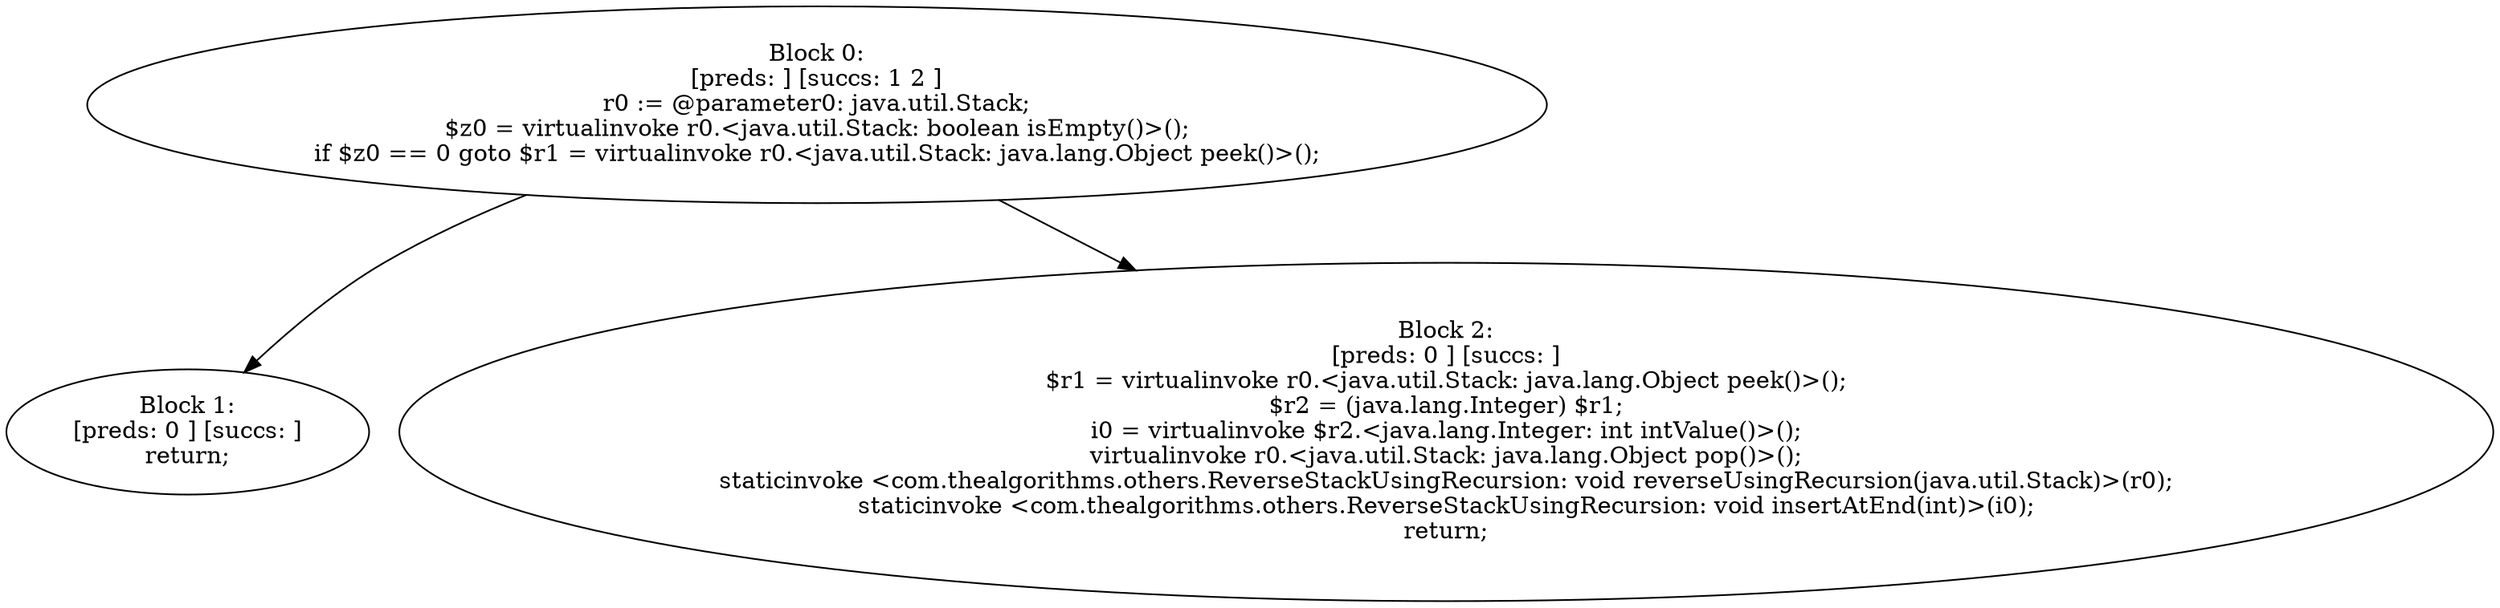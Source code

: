 digraph "unitGraph" {
    "Block 0:
[preds: ] [succs: 1 2 ]
r0 := @parameter0: java.util.Stack;
$z0 = virtualinvoke r0.<java.util.Stack: boolean isEmpty()>();
if $z0 == 0 goto $r1 = virtualinvoke r0.<java.util.Stack: java.lang.Object peek()>();
"
    "Block 1:
[preds: 0 ] [succs: ]
return;
"
    "Block 2:
[preds: 0 ] [succs: ]
$r1 = virtualinvoke r0.<java.util.Stack: java.lang.Object peek()>();
$r2 = (java.lang.Integer) $r1;
i0 = virtualinvoke $r2.<java.lang.Integer: int intValue()>();
virtualinvoke r0.<java.util.Stack: java.lang.Object pop()>();
staticinvoke <com.thealgorithms.others.ReverseStackUsingRecursion: void reverseUsingRecursion(java.util.Stack)>(r0);
staticinvoke <com.thealgorithms.others.ReverseStackUsingRecursion: void insertAtEnd(int)>(i0);
return;
"
    "Block 0:
[preds: ] [succs: 1 2 ]
r0 := @parameter0: java.util.Stack;
$z0 = virtualinvoke r0.<java.util.Stack: boolean isEmpty()>();
if $z0 == 0 goto $r1 = virtualinvoke r0.<java.util.Stack: java.lang.Object peek()>();
"->"Block 1:
[preds: 0 ] [succs: ]
return;
";
    "Block 0:
[preds: ] [succs: 1 2 ]
r0 := @parameter0: java.util.Stack;
$z0 = virtualinvoke r0.<java.util.Stack: boolean isEmpty()>();
if $z0 == 0 goto $r1 = virtualinvoke r0.<java.util.Stack: java.lang.Object peek()>();
"->"Block 2:
[preds: 0 ] [succs: ]
$r1 = virtualinvoke r0.<java.util.Stack: java.lang.Object peek()>();
$r2 = (java.lang.Integer) $r1;
i0 = virtualinvoke $r2.<java.lang.Integer: int intValue()>();
virtualinvoke r0.<java.util.Stack: java.lang.Object pop()>();
staticinvoke <com.thealgorithms.others.ReverseStackUsingRecursion: void reverseUsingRecursion(java.util.Stack)>(r0);
staticinvoke <com.thealgorithms.others.ReverseStackUsingRecursion: void insertAtEnd(int)>(i0);
return;
";
}
